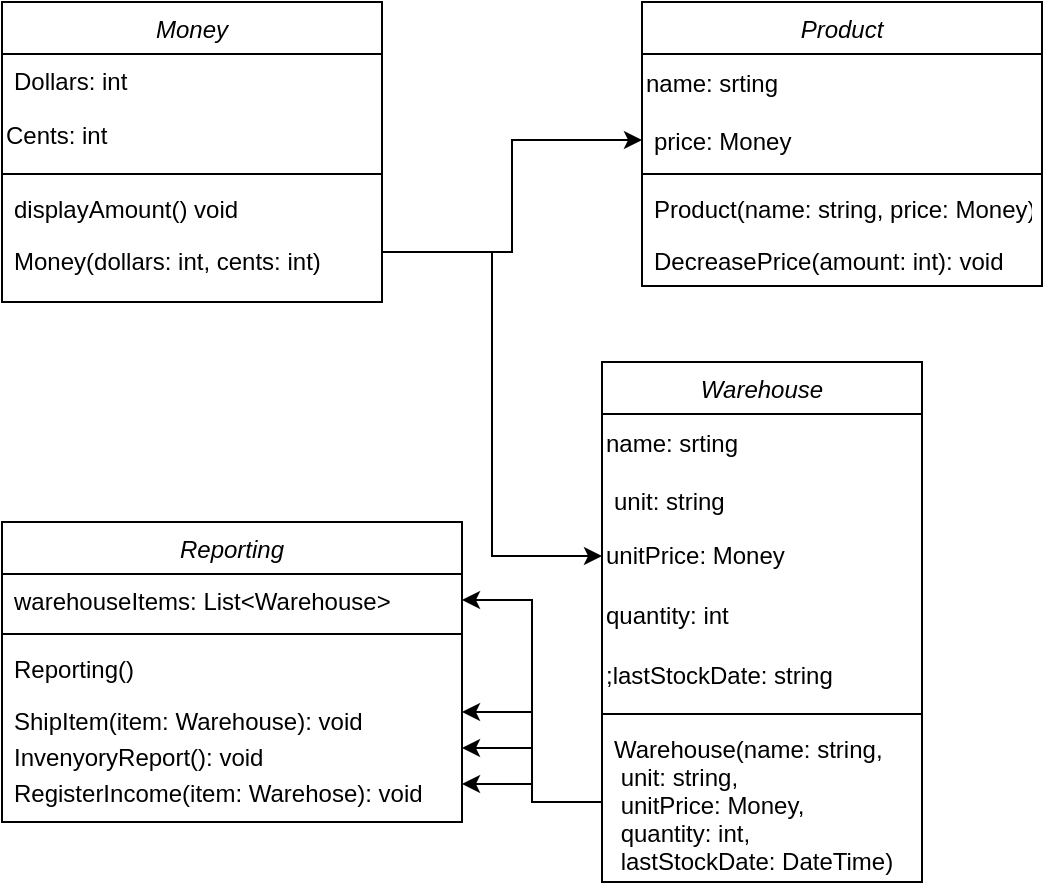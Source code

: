 <mxfile version="24.2.5" type="github">
  <diagram id="C5RBs43oDa-KdzZeNtuy" name="Page-1">
    <mxGraphModel dx="543" dy="664" grid="1" gridSize="10" guides="1" tooltips="1" connect="1" arrows="1" fold="1" page="1" pageScale="1" pageWidth="827" pageHeight="1169" math="0" shadow="0">
      <root>
        <mxCell id="WIyWlLk6GJQsqaUBKTNV-0" />
        <mxCell id="WIyWlLk6GJQsqaUBKTNV-1" parent="WIyWlLk6GJQsqaUBKTNV-0" />
        <mxCell id="zkfFHV4jXpPFQw0GAbJ--0" value="Money" style="swimlane;fontStyle=2;align=center;verticalAlign=top;childLayout=stackLayout;horizontal=1;startSize=26;horizontalStack=0;resizeParent=1;resizeLast=0;collapsible=1;marginBottom=0;rounded=0;shadow=0;strokeWidth=1;" parent="WIyWlLk6GJQsqaUBKTNV-1" vertex="1">
          <mxGeometry x="120" y="90" width="190" height="150" as="geometry">
            <mxRectangle x="230" y="140" width="160" height="26" as="alternateBounds" />
          </mxGeometry>
        </mxCell>
        <mxCell id="muBJdWbFdwlSh_sfJH3R-1" value="Dollars: int " style="text;align=left;verticalAlign=top;spacingLeft=4;spacingRight=4;overflow=hidden;rotatable=0;points=[[0,0.5],[1,0.5]];portConstraint=eastwest;rounded=0;shadow=0;html=0;" vertex="1" parent="zkfFHV4jXpPFQw0GAbJ--0">
          <mxGeometry y="26" width="190" height="26" as="geometry" />
        </mxCell>
        <mxCell id="muBJdWbFdwlSh_sfJH3R-5" value="Cents: int" style="text;strokeColor=none;align=left;fillColor=none;html=1;verticalAlign=middle;whiteSpace=wrap;rounded=0;" vertex="1" parent="zkfFHV4jXpPFQw0GAbJ--0">
          <mxGeometry y="52" width="190" height="30" as="geometry" />
        </mxCell>
        <mxCell id="zkfFHV4jXpPFQw0GAbJ--4" value="" style="line;html=1;strokeWidth=1;align=left;verticalAlign=middle;spacingTop=-1;spacingLeft=3;spacingRight=3;rotatable=0;labelPosition=right;points=[];portConstraint=eastwest;" parent="zkfFHV4jXpPFQw0GAbJ--0" vertex="1">
          <mxGeometry y="82" width="190" height="8" as="geometry" />
        </mxCell>
        <mxCell id="zkfFHV4jXpPFQw0GAbJ--5" value="displayAmount() void" style="text;align=left;verticalAlign=top;spacingLeft=4;spacingRight=4;overflow=hidden;rotatable=0;points=[[0,0.5],[1,0.5]];portConstraint=eastwest;" parent="zkfFHV4jXpPFQw0GAbJ--0" vertex="1">
          <mxGeometry y="90" width="190" height="26" as="geometry" />
        </mxCell>
        <mxCell id="muBJdWbFdwlSh_sfJH3R-7" value="Money(dollars: int, cents: int)" style="text;align=left;verticalAlign=top;spacingLeft=4;spacingRight=4;overflow=hidden;rotatable=0;points=[[0,0.5],[1,0.5]];portConstraint=eastwest;" vertex="1" parent="zkfFHV4jXpPFQw0GAbJ--0">
          <mxGeometry y="116" width="190" height="18" as="geometry" />
        </mxCell>
        <mxCell id="muBJdWbFdwlSh_sfJH3R-8" value="Product" style="swimlane;fontStyle=2;align=center;verticalAlign=top;childLayout=stackLayout;horizontal=1;startSize=26;horizontalStack=0;resizeParent=1;resizeLast=0;collapsible=1;marginBottom=0;rounded=0;shadow=0;strokeWidth=1;" vertex="1" parent="WIyWlLk6GJQsqaUBKTNV-1">
          <mxGeometry x="440" y="90" width="200" height="142" as="geometry">
            <mxRectangle x="230" y="140" width="160" height="26" as="alternateBounds" />
          </mxGeometry>
        </mxCell>
        <mxCell id="muBJdWbFdwlSh_sfJH3R-9" value="name: srting" style="text;strokeColor=none;align=left;fillColor=none;html=1;verticalAlign=middle;whiteSpace=wrap;rounded=0;" vertex="1" parent="muBJdWbFdwlSh_sfJH3R-8">
          <mxGeometry y="26" width="200" height="30" as="geometry" />
        </mxCell>
        <mxCell id="muBJdWbFdwlSh_sfJH3R-10" value="price: Money" style="text;align=left;verticalAlign=top;spacingLeft=4;spacingRight=4;overflow=hidden;rotatable=0;points=[[0,0.5],[1,0.5]];portConstraint=eastwest;rounded=0;shadow=0;html=0;" vertex="1" parent="muBJdWbFdwlSh_sfJH3R-8">
          <mxGeometry y="56" width="200" height="26" as="geometry" />
        </mxCell>
        <mxCell id="muBJdWbFdwlSh_sfJH3R-12" value="" style="line;html=1;strokeWidth=1;align=left;verticalAlign=middle;spacingTop=-1;spacingLeft=3;spacingRight=3;rotatable=0;labelPosition=right;points=[];portConstraint=eastwest;" vertex="1" parent="muBJdWbFdwlSh_sfJH3R-8">
          <mxGeometry y="82" width="200" height="8" as="geometry" />
        </mxCell>
        <mxCell id="muBJdWbFdwlSh_sfJH3R-13" value="Product(name: string, price: Money)" style="text;align=left;verticalAlign=top;spacingLeft=4;spacingRight=4;overflow=hidden;rotatable=0;points=[[0,0.5],[1,0.5]];portConstraint=eastwest;" vertex="1" parent="muBJdWbFdwlSh_sfJH3R-8">
          <mxGeometry y="90" width="200" height="26" as="geometry" />
        </mxCell>
        <mxCell id="muBJdWbFdwlSh_sfJH3R-30" value="DecreasePrice(amount: int): void" style="text;align=left;verticalAlign=top;spacingLeft=4;spacingRight=4;overflow=hidden;rotatable=0;points=[[0,0.5],[1,0.5]];portConstraint=eastwest;" vertex="1" parent="muBJdWbFdwlSh_sfJH3R-8">
          <mxGeometry y="116" width="200" height="26" as="geometry" />
        </mxCell>
        <mxCell id="muBJdWbFdwlSh_sfJH3R-19" value="Warehouse" style="swimlane;fontStyle=2;align=center;verticalAlign=top;childLayout=stackLayout;horizontal=1;startSize=26;horizontalStack=0;resizeParent=1;resizeLast=0;collapsible=1;marginBottom=0;rounded=0;shadow=0;strokeWidth=1;" vertex="1" parent="WIyWlLk6GJQsqaUBKTNV-1">
          <mxGeometry x="420" y="270" width="160" height="260" as="geometry">
            <mxRectangle x="230" y="140" width="160" height="26" as="alternateBounds" />
          </mxGeometry>
        </mxCell>
        <mxCell id="muBJdWbFdwlSh_sfJH3R-20" value="name: srting" style="text;strokeColor=none;align=left;fillColor=none;html=1;verticalAlign=middle;whiteSpace=wrap;rounded=0;" vertex="1" parent="muBJdWbFdwlSh_sfJH3R-19">
          <mxGeometry y="26" width="160" height="30" as="geometry" />
        </mxCell>
        <mxCell id="muBJdWbFdwlSh_sfJH3R-21" value="unit: string" style="text;align=left;verticalAlign=top;spacingLeft=4;spacingRight=4;overflow=hidden;rotatable=0;points=[[0,0.5],[1,0.5]];portConstraint=eastwest;rounded=0;shadow=0;html=0;" vertex="1" parent="muBJdWbFdwlSh_sfJH3R-19">
          <mxGeometry y="56" width="160" height="26" as="geometry" />
        </mxCell>
        <mxCell id="muBJdWbFdwlSh_sfJH3R-24" value="unitPrice: Money" style="text;strokeColor=none;align=left;fillColor=none;html=1;verticalAlign=middle;whiteSpace=wrap;rounded=0;" vertex="1" parent="muBJdWbFdwlSh_sfJH3R-19">
          <mxGeometry y="82" width="160" height="30" as="geometry" />
        </mxCell>
        <mxCell id="muBJdWbFdwlSh_sfJH3R-25" value="quantity: int" style="text;strokeColor=none;align=left;fillColor=none;html=1;verticalAlign=middle;whiteSpace=wrap;rounded=0;" vertex="1" parent="muBJdWbFdwlSh_sfJH3R-19">
          <mxGeometry y="112" width="160" height="30" as="geometry" />
        </mxCell>
        <mxCell id="muBJdWbFdwlSh_sfJH3R-26" value=";lastStockDate: string" style="text;strokeColor=none;align=left;fillColor=none;html=1;verticalAlign=middle;whiteSpace=wrap;rounded=0;" vertex="1" parent="muBJdWbFdwlSh_sfJH3R-19">
          <mxGeometry y="142" width="160" height="30" as="geometry" />
        </mxCell>
        <mxCell id="muBJdWbFdwlSh_sfJH3R-22" value="" style="line;html=1;strokeWidth=1;align=left;verticalAlign=middle;spacingTop=-1;spacingLeft=3;spacingRight=3;rotatable=0;labelPosition=right;points=[];portConstraint=eastwest;" vertex="1" parent="muBJdWbFdwlSh_sfJH3R-19">
          <mxGeometry y="172" width="160" height="8" as="geometry" />
        </mxCell>
        <mxCell id="muBJdWbFdwlSh_sfJH3R-31" value="Warehouse(name: string,&#xa; unit: string,&#xa; unitPrice: Money,&#xa; quantity: int,&#xa; lastStockDate: DateTime)" style="text;align=left;verticalAlign=top;spacingLeft=4;spacingRight=4;overflow=hidden;rotatable=0;points=[[0,0.5],[1,0.5]];portConstraint=eastwest;fontFamily=Helvetica;fontSize=12;" vertex="1" parent="muBJdWbFdwlSh_sfJH3R-19">
          <mxGeometry y="180" width="160" height="80" as="geometry" />
        </mxCell>
        <mxCell id="muBJdWbFdwlSh_sfJH3R-29" style="edgeStyle=orthogonalEdgeStyle;rounded=0;orthogonalLoop=1;jettySize=auto;html=1;entryX=0;entryY=0.5;entryDx=0;entryDy=0;" edge="1" parent="WIyWlLk6GJQsqaUBKTNV-1" source="muBJdWbFdwlSh_sfJH3R-7" target="muBJdWbFdwlSh_sfJH3R-24">
          <mxGeometry relative="1" as="geometry" />
        </mxCell>
        <mxCell id="muBJdWbFdwlSh_sfJH3R-32" style="edgeStyle=orthogonalEdgeStyle;rounded=0;orthogonalLoop=1;jettySize=auto;html=1;" edge="1" parent="WIyWlLk6GJQsqaUBKTNV-1" source="muBJdWbFdwlSh_sfJH3R-7" target="muBJdWbFdwlSh_sfJH3R-10">
          <mxGeometry relative="1" as="geometry" />
        </mxCell>
        <mxCell id="muBJdWbFdwlSh_sfJH3R-33" value="Reporting" style="swimlane;fontStyle=2;align=center;verticalAlign=top;childLayout=stackLayout;horizontal=1;startSize=26;horizontalStack=0;resizeParent=1;resizeLast=0;collapsible=1;marginBottom=0;rounded=0;shadow=0;strokeWidth=1;" vertex="1" parent="WIyWlLk6GJQsqaUBKTNV-1">
          <mxGeometry x="120" y="350" width="230" height="150" as="geometry">
            <mxRectangle x="230" y="140" width="160" height="26" as="alternateBounds" />
          </mxGeometry>
        </mxCell>
        <mxCell id="muBJdWbFdwlSh_sfJH3R-34" value="warehouseItems: List&lt;Warehouse&gt;" style="text;align=left;verticalAlign=top;spacingLeft=4;spacingRight=4;overflow=hidden;rotatable=0;points=[[0,0.5],[1,0.5]];portConstraint=eastwest;rounded=0;shadow=0;html=0;" vertex="1" parent="muBJdWbFdwlSh_sfJH3R-33">
          <mxGeometry y="26" width="230" height="26" as="geometry" />
        </mxCell>
        <mxCell id="muBJdWbFdwlSh_sfJH3R-36" value="" style="line;html=1;strokeWidth=1;align=left;verticalAlign=middle;spacingTop=-1;spacingLeft=3;spacingRight=3;rotatable=0;labelPosition=right;points=[];portConstraint=eastwest;" vertex="1" parent="muBJdWbFdwlSh_sfJH3R-33">
          <mxGeometry y="52" width="230" height="8" as="geometry" />
        </mxCell>
        <mxCell id="muBJdWbFdwlSh_sfJH3R-37" value="Reporting()" style="text;align=left;verticalAlign=top;spacingLeft=4;spacingRight=4;overflow=hidden;rotatable=0;points=[[0,0.5],[1,0.5]];portConstraint=eastwest;" vertex="1" parent="muBJdWbFdwlSh_sfJH3R-33">
          <mxGeometry y="60" width="230" height="26" as="geometry" />
        </mxCell>
        <mxCell id="muBJdWbFdwlSh_sfJH3R-40" value="ShipItem(item: Warehouse): void" style="text;align=left;verticalAlign=top;spacingLeft=4;spacingRight=4;overflow=hidden;rotatable=0;points=[[0,0.5],[1,0.5]];portConstraint=eastwest;" vertex="1" parent="muBJdWbFdwlSh_sfJH3R-33">
          <mxGeometry y="86" width="230" height="18" as="geometry" />
        </mxCell>
        <mxCell id="muBJdWbFdwlSh_sfJH3R-39" value="InvenyoryReport(): void" style="text;align=left;verticalAlign=top;spacingLeft=4;spacingRight=4;overflow=hidden;rotatable=0;points=[[0,0.5],[1,0.5]];portConstraint=eastwest;" vertex="1" parent="muBJdWbFdwlSh_sfJH3R-33">
          <mxGeometry y="104" width="230" height="18" as="geometry" />
        </mxCell>
        <mxCell id="muBJdWbFdwlSh_sfJH3R-38" value="RegisterIncome(item: Warehose): void" style="text;align=left;verticalAlign=top;spacingLeft=4;spacingRight=4;overflow=hidden;rotatable=0;points=[[0,0.5],[1,0.5]];portConstraint=eastwest;" vertex="1" parent="muBJdWbFdwlSh_sfJH3R-33">
          <mxGeometry y="122" width="230" height="18" as="geometry" />
        </mxCell>
        <mxCell id="muBJdWbFdwlSh_sfJH3R-41" style="edgeStyle=orthogonalEdgeStyle;rounded=0;orthogonalLoop=1;jettySize=auto;html=1;exitX=0;exitY=0.5;exitDx=0;exitDy=0;" edge="1" parent="WIyWlLk6GJQsqaUBKTNV-1" source="muBJdWbFdwlSh_sfJH3R-31" target="muBJdWbFdwlSh_sfJH3R-34">
          <mxGeometry relative="1" as="geometry" />
        </mxCell>
        <mxCell id="muBJdWbFdwlSh_sfJH3R-42" style="edgeStyle=orthogonalEdgeStyle;rounded=0;orthogonalLoop=1;jettySize=auto;html=1;" edge="1" parent="WIyWlLk6GJQsqaUBKTNV-1" source="muBJdWbFdwlSh_sfJH3R-31" target="muBJdWbFdwlSh_sfJH3R-40">
          <mxGeometry relative="1" as="geometry" />
        </mxCell>
        <mxCell id="muBJdWbFdwlSh_sfJH3R-43" style="edgeStyle=orthogonalEdgeStyle;rounded=0;orthogonalLoop=1;jettySize=auto;html=1;" edge="1" parent="WIyWlLk6GJQsqaUBKTNV-1" source="muBJdWbFdwlSh_sfJH3R-31" target="muBJdWbFdwlSh_sfJH3R-39">
          <mxGeometry relative="1" as="geometry" />
        </mxCell>
        <mxCell id="muBJdWbFdwlSh_sfJH3R-44" style="edgeStyle=orthogonalEdgeStyle;rounded=0;orthogonalLoop=1;jettySize=auto;html=1;" edge="1" parent="WIyWlLk6GJQsqaUBKTNV-1" source="muBJdWbFdwlSh_sfJH3R-31" target="muBJdWbFdwlSh_sfJH3R-38">
          <mxGeometry relative="1" as="geometry" />
        </mxCell>
      </root>
    </mxGraphModel>
  </diagram>
</mxfile>
